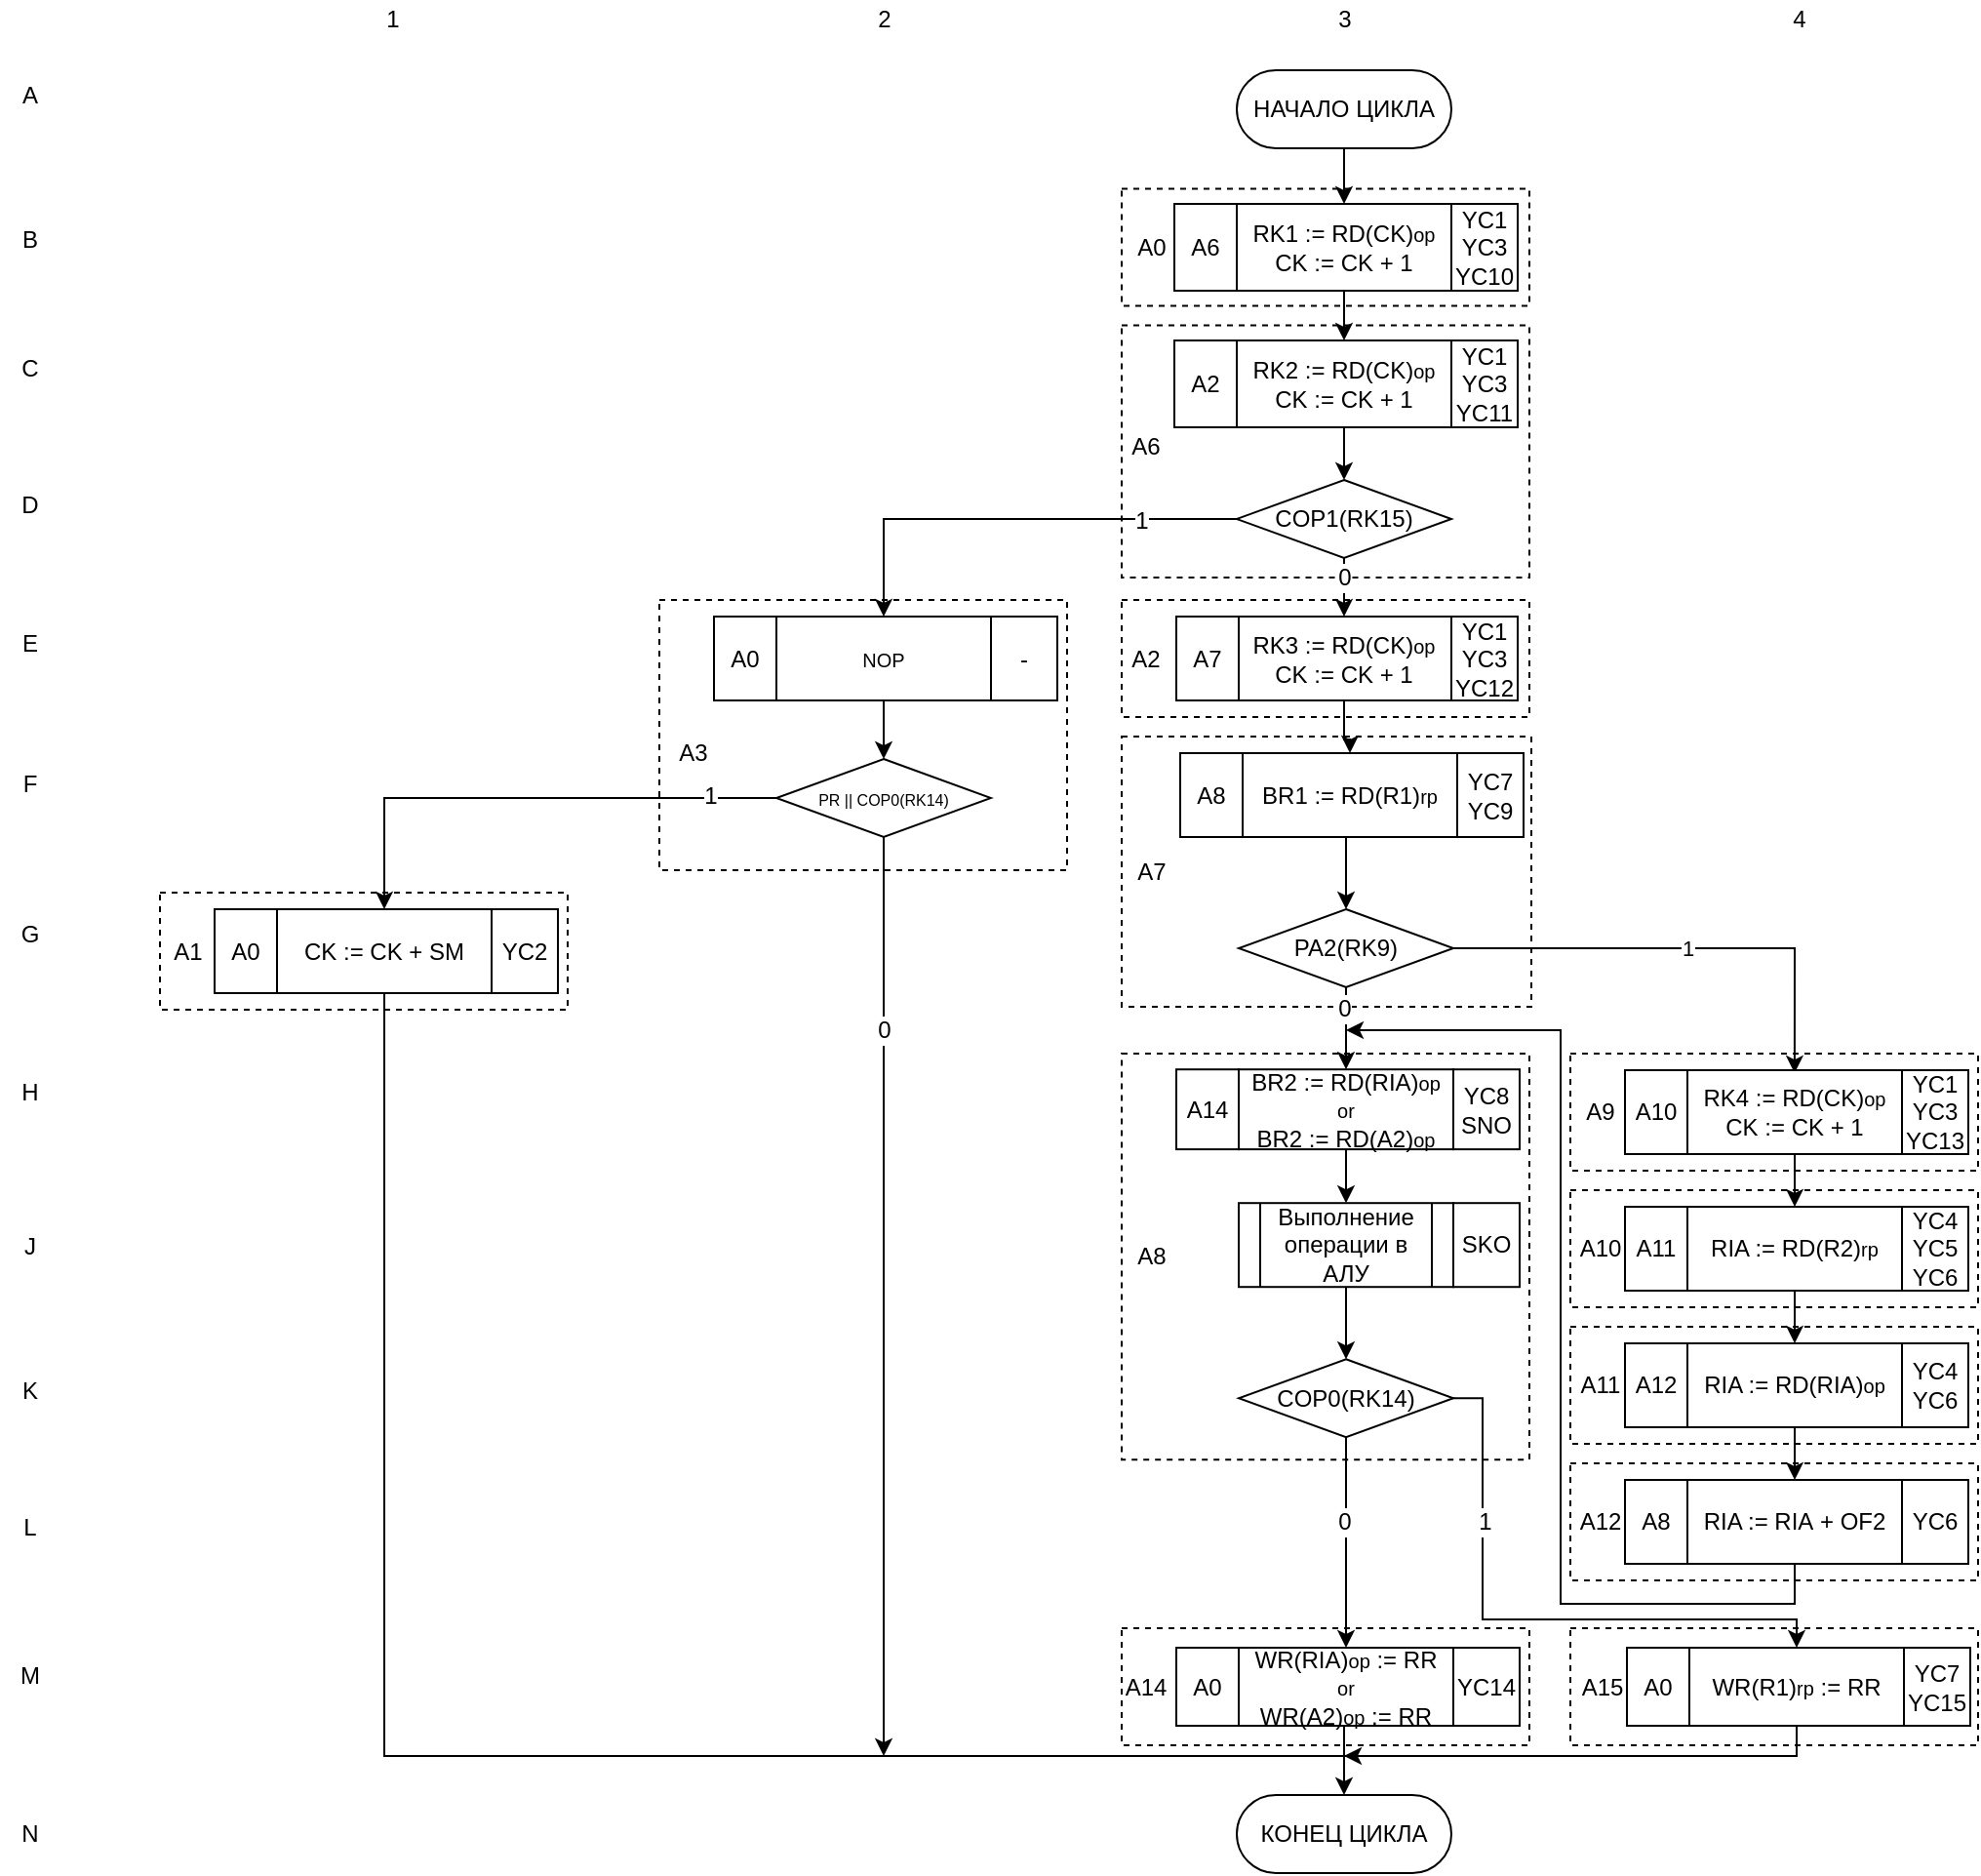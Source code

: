 <mxfile version="12.6.5" type="device"><diagram id="WMGrG9l9AqqrCxohZiNx" name="Page-1"><mxGraphModel dx="1726" dy="666" grid="1" gridSize="10" guides="1" tooltips="1" connect="1" arrows="1" fold="1" page="1" pageScale="1" pageWidth="827" pageHeight="1169" math="0" shadow="0"><root><mxCell id="0"/><mxCell id="1" parent="0"/><mxCell id="56Uj1suI81bBvkf-febs-23" value="" style="group" parent="1" vertex="1" connectable="0"><mxGeometry x="343" y="558.1" width="181" height="200" as="geometry"/></mxCell><mxCell id="eEmFUj-FtbcFnCev8_zd-116" value="" style="group" parent="56Uj1suI81bBvkf-febs-23" vertex="1" connectable="0"><mxGeometry x="32" width="149" height="200" as="geometry"/></mxCell><mxCell id="56Uj1suI81bBvkf-febs-56" value="" style="rounded=0;whiteSpace=wrap;html=1;fillColor=none;dashed=1;" parent="eEmFUj-FtbcFnCev8_zd-116" vertex="1"><mxGeometry x="-60" y="-8.095" width="209" height="208.095" as="geometry"/></mxCell><mxCell id="eEmFUj-FtbcFnCev8_zd-75" value="BR2 := RD(RIA)&lt;span style=&quot;font-size: x-small&quot;&gt;op&lt;br&gt;or&lt;br&gt;&lt;/span&gt;BR2 := RD(A2)&lt;span style=&quot;font-size: x-small&quot;&gt;op&lt;/span&gt;&lt;span style=&quot;font-size: x-small&quot;&gt;&lt;br&gt;&lt;/span&gt;" style="rounded=0;whiteSpace=wrap;html=1;" parent="eEmFUj-FtbcFnCev8_zd-116" vertex="1"><mxGeometry width="110" height="40.952" as="geometry"/></mxCell><mxCell id="eEmFUj-FtbcFnCev8_zd-95" value="YC8&lt;br&gt;SNO" style="rounded=0;whiteSpace=wrap;html=1;" parent="eEmFUj-FtbcFnCev8_zd-116" vertex="1"><mxGeometry x="110" width="34" height="40.952" as="geometry"/></mxCell><mxCell id="Esb2PPIKh4B31w7k1d9b-23" value="A8" style="text;html=1;align=center;verticalAlign=middle;resizable=0;points=[];autosize=1;" parent="eEmFUj-FtbcFnCev8_zd-116" vertex="1"><mxGeometry x="-60" y="85.95" width="30" height="20" as="geometry"/></mxCell><mxCell id="56Uj1suI81bBvkf-febs-19" value="A14" style="rounded=0;whiteSpace=wrap;html=1;" parent="56Uj1suI81bBvkf-febs-23" vertex="1"><mxGeometry width="32" height="40.952" as="geometry"/></mxCell><mxCell id="eEmFUj-FtbcFnCev8_zd-119" value="" style="group" parent="1" vertex="1" connectable="0"><mxGeometry x="377" y="396" width="150" height="130" as="geometry"/></mxCell><mxCell id="56Uj1suI81bBvkf-febs-51" value="" style="rounded=0;whiteSpace=wrap;html=1;fillColor=none;dashed=1;" parent="eEmFUj-FtbcFnCev8_zd-119" vertex="1"><mxGeometry x="-62" y="-8.5" width="210" height="138.5" as="geometry"/></mxCell><mxCell id="eEmFUj-FtbcFnCev8_zd-78" value="BR1 := RD(R1)&lt;span style=&quot;font-size: x-small&quot;&gt;rp&lt;/span&gt;" style="rounded=0;whiteSpace=wrap;html=1;" parent="eEmFUj-FtbcFnCev8_zd-119" vertex="1"><mxGeometry width="110" height="43" as="geometry"/></mxCell><mxCell id="eEmFUj-FtbcFnCev8_zd-88" value="YC7&lt;br&gt;YC9" style="rounded=0;whiteSpace=wrap;html=1;" parent="eEmFUj-FtbcFnCev8_zd-119" vertex="1"><mxGeometry x="110" width="34" height="43" as="geometry"/></mxCell><mxCell id="Esb2PPIKh4B31w7k1d9b-18" value="A7" style="text;html=1;align=center;verticalAlign=middle;resizable=0;points=[];autosize=1;" parent="eEmFUj-FtbcFnCev8_zd-119" vertex="1"><mxGeometry x="-62" y="50.75" width="30" height="20" as="geometry"/></mxCell><mxCell id="Esb2PPIKh4B31w7k1d9b-1" value="" style="rounded=0;whiteSpace=wrap;html=1;fillColor=none;dashed=1;" parent="1" vertex="1"><mxGeometry x="315" y="844.5" width="209" height="60" as="geometry"/></mxCell><mxCell id="56Uj1suI81bBvkf-febs-49" value="" style="rounded=0;whiteSpace=wrap;html=1;fillColor=none;dashed=1;" parent="1" vertex="1"><mxGeometry x="315" y="176.75" width="209" height="129.25" as="geometry"/></mxCell><mxCell id="Esb2PPIKh4B31w7k1d9b-4" value="" style="rounded=0;whiteSpace=wrap;html=1;fillColor=none;dashed=1;" parent="1" vertex="1"><mxGeometry x="78" y="317.5" width="209" height="138.5" as="geometry"/></mxCell><mxCell id="56Uj1suI81bBvkf-febs-50" value="" style="rounded=0;whiteSpace=wrap;html=1;fillColor=none;dashed=1;" parent="1" vertex="1"><mxGeometry x="315" y="317.5" width="209" height="60" as="geometry"/></mxCell><mxCell id="eEmFUj-FtbcFnCev8_zd-1" style="edgeStyle=orthogonalEdgeStyle;rounded=0;orthogonalLoop=1;jettySize=auto;html=1;exitX=0.5;exitY=1;exitDx=0;exitDy=0;entryX=0.5;entryY=0;entryDx=0;entryDy=0;" parent="1" source="eEmFUj-FtbcFnCev8_zd-2" target="eEmFUj-FtbcFnCev8_zd-4" edge="1"><mxGeometry relative="1" as="geometry"/></mxCell><mxCell id="eEmFUj-FtbcFnCev8_zd-2" value="НАЧАЛО ЦИКЛА" style="rounded=1;whiteSpace=wrap;html=1;arcSize=50;" parent="1" vertex="1"><mxGeometry x="374" y="46" width="110" height="40" as="geometry"/></mxCell><mxCell id="eEmFUj-FtbcFnCev8_zd-83" style="edgeStyle=orthogonalEdgeStyle;rounded=0;orthogonalLoop=1;jettySize=auto;html=1;entryX=0.5;entryY=0;entryDx=0;entryDy=0;" parent="1" source="eEmFUj-FtbcFnCev8_zd-4" target="eEmFUj-FtbcFnCev8_zd-18" edge="1"><mxGeometry relative="1" as="geometry"/></mxCell><mxCell id="eEmFUj-FtbcFnCev8_zd-7" style="edgeStyle=orthogonalEdgeStyle;rounded=0;orthogonalLoop=1;jettySize=auto;html=1;entryX=0.5;entryY=0;entryDx=0;entryDy=0;" parent="1" source="eEmFUj-FtbcFnCev8_zd-11" target="eEmFUj-FtbcFnCev8_zd-23" edge="1"><mxGeometry relative="1" as="geometry"><mxPoint x="429" y="246" as="targetPoint"/></mxGeometry></mxCell><mxCell id="eEmFUj-FtbcFnCev8_zd-8" value="0" style="text;html=1;align=center;verticalAlign=middle;resizable=0;points=[];labelBackgroundColor=#ffffff;" parent="eEmFUj-FtbcFnCev8_zd-7" vertex="1" connectable="0"><mxGeometry x="0.2" relative="1" as="geometry"><mxPoint as="offset"/></mxGeometry></mxCell><mxCell id="eEmFUj-FtbcFnCev8_zd-9" style="edgeStyle=orthogonalEdgeStyle;rounded=0;orthogonalLoop=1;jettySize=auto;html=1;exitX=0;exitY=0.5;exitDx=0;exitDy=0;entryX=0.5;entryY=0;entryDx=0;entryDy=0;" parent="1" source="eEmFUj-FtbcFnCev8_zd-11" target="56Uj1suI81bBvkf-febs-30" edge="1"><mxGeometry relative="1" as="geometry"><mxPoint x="191" y="483" as="targetPoint"/></mxGeometry></mxCell><mxCell id="eEmFUj-FtbcFnCev8_zd-10" value="1" style="text;html=1;align=center;verticalAlign=middle;resizable=0;points=[];labelBackgroundColor=#ffffff;" parent="eEmFUj-FtbcFnCev8_zd-9" vertex="1" connectable="0"><mxGeometry x="-0.571" y="1" relative="1" as="geometry"><mxPoint as="offset"/></mxGeometry></mxCell><mxCell id="eEmFUj-FtbcFnCev8_zd-11" value="COP1(RK15)" style="rhombus;whiteSpace=wrap;html=1;" parent="1" vertex="1"><mxGeometry x="374" y="256" width="110" height="40" as="geometry"/></mxCell><mxCell id="eEmFUj-FtbcFnCev8_zd-14" style="edgeStyle=orthogonalEdgeStyle;rounded=0;orthogonalLoop=1;jettySize=auto;html=1;exitX=0.5;exitY=1;exitDx=0;exitDy=0;entryX=0.5;entryY=0;entryDx=0;entryDy=0;" parent="1" source="eEmFUj-FtbcFnCev8_zd-16" target="eEmFUj-FtbcFnCev8_zd-75" edge="1"><mxGeometry relative="1" as="geometry"><mxPoint x="434" y="586" as="sourcePoint"/><mxPoint x="430" y="836" as="targetPoint"/><Array as="points"/></mxGeometry></mxCell><mxCell id="eEmFUj-FtbcFnCev8_zd-15" value="0" style="text;html=1;align=center;verticalAlign=middle;resizable=0;points=[];labelBackgroundColor=#ffffff;" parent="eEmFUj-FtbcFnCev8_zd-14" vertex="1" connectable="0"><mxGeometry x="-0.3" y="2" relative="1" as="geometry"><mxPoint x="-3" y="-4" as="offset"/></mxGeometry></mxCell><mxCell id="Esb2PPIKh4B31w7k1d9b-7" value="1" style="edgeStyle=orthogonalEdgeStyle;rounded=0;orthogonalLoop=1;jettySize=auto;html=1;entryX=0.55;entryY=0.167;entryDx=0;entryDy=0;entryPerimeter=0;" parent="1" source="eEmFUj-FtbcFnCev8_zd-16" target="56Uj1suI81bBvkf-febs-52" edge="1"><mxGeometry relative="1" as="geometry"/></mxCell><mxCell id="eEmFUj-FtbcFnCev8_zd-16" value="PA2(RK9)" style="rhombus;whiteSpace=wrap;html=1;" parent="1" vertex="1"><mxGeometry x="375" y="476" width="110" height="40" as="geometry"/></mxCell><mxCell id="eEmFUj-FtbcFnCev8_zd-84" style="edgeStyle=orthogonalEdgeStyle;rounded=0;orthogonalLoop=1;jettySize=auto;html=1;entryX=0.5;entryY=0;entryDx=0;entryDy=0;" parent="1" source="eEmFUj-FtbcFnCev8_zd-18" target="eEmFUj-FtbcFnCev8_zd-11" edge="1"><mxGeometry relative="1" as="geometry"/></mxCell><mxCell id="eEmFUj-FtbcFnCev8_zd-21" style="edgeStyle=orthogonalEdgeStyle;rounded=0;orthogonalLoop=1;jettySize=auto;html=1;exitX=0.5;exitY=1;exitDx=0;exitDy=0;entryX=0.5;entryY=0;entryDx=0;entryDy=0;" parent="1" source="eEmFUj-FtbcFnCev8_zd-75" target="eEmFUj-FtbcFnCev8_zd-27" edge="1"><mxGeometry relative="1" as="geometry"><mxPoint x="802" y="599.6" as="sourcePoint"/></mxGeometry></mxCell><mxCell id="eEmFUj-FtbcFnCev8_zd-85" style="edgeStyle=orthogonalEdgeStyle;rounded=0;orthogonalLoop=1;jettySize=auto;html=1;entryX=0.5;entryY=0;entryDx=0;entryDy=0;" parent="1" source="eEmFUj-FtbcFnCev8_zd-23" target="eEmFUj-FtbcFnCev8_zd-78" edge="1"><mxGeometry relative="1" as="geometry"/></mxCell><mxCell id="eEmFUj-FtbcFnCev8_zd-26" style="edgeStyle=orthogonalEdgeStyle;rounded=0;orthogonalLoop=1;jettySize=auto;html=1;exitX=0.5;exitY=1;exitDx=0;exitDy=0;entryX=0.5;entryY=0;entryDx=0;entryDy=0;" parent="1" source="eEmFUj-FtbcFnCev8_zd-27" target="eEmFUj-FtbcFnCev8_zd-32" edge="1"><mxGeometry relative="1" as="geometry"><mxPoint x="421" y="766.6" as="sourcePoint"/></mxGeometry></mxCell><mxCell id="eEmFUj-FtbcFnCev8_zd-30" style="edgeStyle=orthogonalEdgeStyle;rounded=0;orthogonalLoop=1;jettySize=auto;html=1;entryX=0.5;entryY=0;entryDx=0;entryDy=0;exitX=1;exitY=0.5;exitDx=0;exitDy=0;" parent="1" source="eEmFUj-FtbcFnCev8_zd-32" target="eEmFUj-FtbcFnCev8_zd-36" edge="1"><mxGeometry relative="1" as="geometry"><mxPoint x="514" y="1118" as="sourcePoint"/><Array as="points"><mxPoint x="500" y="727"/><mxPoint x="500" y="840"/><mxPoint x="661" y="840"/></Array></mxGeometry></mxCell><mxCell id="eEmFUj-FtbcFnCev8_zd-31" value="1" style="text;html=1;align=center;verticalAlign=middle;resizable=0;points=[];labelBackgroundColor=#ffffff;" parent="eEmFUj-FtbcFnCev8_zd-30" vertex="1" connectable="0"><mxGeometry x="-0.36" relative="1" as="geometry"><mxPoint x="1" y="-18.6" as="offset"/></mxGeometry></mxCell><mxCell id="eEmFUj-FtbcFnCev8_zd-32" value="COP0(RK14)" style="rhombus;whiteSpace=wrap;html=1;" parent="1" vertex="1"><mxGeometry x="375" y="706.6" width="110" height="40" as="geometry"/></mxCell><mxCell id="eEmFUj-FtbcFnCev8_zd-42" style="edgeStyle=orthogonalEdgeStyle;rounded=0;orthogonalLoop=1;jettySize=auto;html=1;exitX=0.5;exitY=1;exitDx=0;exitDy=0;" parent="1" source="eEmFUj-FtbcFnCev8_zd-49" edge="1"><mxGeometry relative="1" as="geometry"><mxPoint x="193" y="910" as="targetPoint"/><mxPoint x="195" y="587" as="sourcePoint"/><Array as="points"><mxPoint x="193" y="510"/><mxPoint x="193" y="510"/></Array></mxGeometry></mxCell><mxCell id="eEmFUj-FtbcFnCev8_zd-43" value="0" style="text;html=1;align=center;verticalAlign=middle;resizable=0;points=[];labelBackgroundColor=#ffffff;" parent="eEmFUj-FtbcFnCev8_zd-42" vertex="1" connectable="0"><mxGeometry x="-0.348" y="-1" relative="1" as="geometry"><mxPoint x="1" y="-55" as="offset"/></mxGeometry></mxCell><mxCell id="eEmFUj-FtbcFnCev8_zd-47" style="edgeStyle=orthogonalEdgeStyle;rounded=0;orthogonalLoop=1;jettySize=auto;html=1;entryX=0.5;entryY=0;entryDx=0;entryDy=0;exitX=0;exitY=0.5;exitDx=0;exitDy=0;" parent="1" source="eEmFUj-FtbcFnCev8_zd-49" target="quEedZVChVwb1HS0MGPe-4" edge="1"><mxGeometry relative="1" as="geometry"><mxPoint x="193" y="530" as="targetPoint"/><Array as="points"/><mxPoint x="190" y="470" as="sourcePoint"/></mxGeometry></mxCell><mxCell id="Esb2PPIKh4B31w7k1d9b-34" value="1" style="text;html=1;align=center;verticalAlign=middle;resizable=0;points=[];labelBackgroundColor=#ffffff;" parent="eEmFUj-FtbcFnCev8_zd-47" vertex="1" connectable="0"><mxGeometry x="-0.724" y="-30" relative="1" as="geometry"><mxPoint x="0.86" y="28.5" as="offset"/></mxGeometry></mxCell><mxCell id="eEmFUj-FtbcFnCev8_zd-49" value="&lt;font style=&quot;font-size: 8px&quot;&gt;PR || COP0(RK14)&lt;/font&gt;" style="rhombus;whiteSpace=wrap;html=1;" parent="1" vertex="1"><mxGeometry x="138" y="399" width="110" height="40" as="geometry"/></mxCell><mxCell id="eEmFUj-FtbcFnCev8_zd-50" value="A" style="text;html=1;align=center;verticalAlign=middle;resizable=0;points=[];autosize=1;" parent="1" vertex="1"><mxGeometry x="-255" y="48.5" width="20" height="20" as="geometry"/></mxCell><mxCell id="eEmFUj-FtbcFnCev8_zd-51" value="B" style="text;html=1;align=center;verticalAlign=middle;resizable=0;points=[];autosize=1;" parent="1" vertex="1"><mxGeometry x="-255" y="123.13" width="20" height="20" as="geometry"/></mxCell><mxCell id="eEmFUj-FtbcFnCev8_zd-52" value="C" style="text;html=1;align=center;verticalAlign=middle;resizable=0;points=[];autosize=1;" parent="1" vertex="1"><mxGeometry x="-255" y="189.25" width="20" height="20" as="geometry"/></mxCell><mxCell id="eEmFUj-FtbcFnCev8_zd-53" value="D" style="text;html=1;align=center;verticalAlign=middle;resizable=0;points=[];autosize=1;" parent="1" vertex="1"><mxGeometry x="-255" y="258.5" width="20" height="20" as="geometry"/></mxCell><mxCell id="eEmFUj-FtbcFnCev8_zd-54" value="E" style="text;html=1;align=center;verticalAlign=middle;resizable=0;points=[];autosize=1;" parent="1" vertex="1"><mxGeometry x="-255" y="330" width="20" height="20" as="geometry"/></mxCell><mxCell id="eEmFUj-FtbcFnCev8_zd-55" value="F" style="text;html=1;align=center;verticalAlign=middle;resizable=0;points=[];autosize=1;" parent="1" vertex="1"><mxGeometry x="-255" y="401.5" width="20" height="20" as="geometry"/></mxCell><mxCell id="eEmFUj-FtbcFnCev8_zd-56" value="G" style="text;html=1;align=center;verticalAlign=middle;resizable=0;points=[];autosize=1;" parent="1" vertex="1"><mxGeometry x="-255" y="478.5" width="20" height="20" as="geometry"/></mxCell><mxCell id="eEmFUj-FtbcFnCev8_zd-57" value="H" style="text;html=1;align=center;verticalAlign=middle;resizable=0;points=[];autosize=1;" parent="1" vertex="1"><mxGeometry x="-255" y="560" width="20" height="20" as="geometry"/></mxCell><mxCell id="eEmFUj-FtbcFnCev8_zd-58" value="K" style="text;html=1;align=center;verticalAlign=middle;resizable=0;points=[];autosize=1;" parent="1" vertex="1"><mxGeometry x="-255" y="712.75" width="20" height="20" as="geometry"/></mxCell><mxCell id="eEmFUj-FtbcFnCev8_zd-59" value="L" style="text;html=1;align=center;verticalAlign=middle;resizable=0;points=[];autosize=1;" parent="1" vertex="1"><mxGeometry x="-255" y="782.75" width="20" height="20" as="geometry"/></mxCell><mxCell id="eEmFUj-FtbcFnCev8_zd-60" value="M" style="text;html=1;align=center;verticalAlign=middle;resizable=0;points=[];autosize=1;" parent="1" vertex="1"><mxGeometry x="-260" y="858.5" width="30" height="20" as="geometry"/></mxCell><mxCell id="eEmFUj-FtbcFnCev8_zd-64" value="2" style="text;html=1;align=center;verticalAlign=middle;resizable=0;points=[];autosize=1;" parent="1" vertex="1"><mxGeometry x="408.5" y="196" width="20" height="20" as="geometry"/></mxCell><mxCell id="eEmFUj-FtbcFnCev8_zd-86" style="edgeStyle=orthogonalEdgeStyle;rounded=0;orthogonalLoop=1;jettySize=auto;html=1;entryX=0.5;entryY=0;entryDx=0;entryDy=0;" parent="1" source="eEmFUj-FtbcFnCev8_zd-67" target="eEmFUj-FtbcFnCev8_zd-71" edge="1"><mxGeometry relative="1" as="geometry"/></mxCell><mxCell id="eEmFUj-FtbcFnCev8_zd-70" style="edgeStyle=orthogonalEdgeStyle;rounded=0;orthogonalLoop=1;jettySize=auto;html=1;exitX=0.5;exitY=1;exitDx=0;exitDy=0;entryX=0.5;entryY=0;entryDx=0;entryDy=0;" parent="1" source="eEmFUj-FtbcFnCev8_zd-71" target="eEmFUj-FtbcFnCev8_zd-82" edge="1"><mxGeometry relative="1" as="geometry"><mxPoint x="660" y="698.5" as="targetPoint"/></mxGeometry></mxCell><mxCell id="eEmFUj-FtbcFnCev8_zd-72" style="edgeStyle=orthogonalEdgeStyle;rounded=0;orthogonalLoop=1;jettySize=auto;html=1;exitX=0.5;exitY=1;exitDx=0;exitDy=0;" parent="1" source="eEmFUj-FtbcFnCev8_zd-73" edge="1"><mxGeometry relative="1" as="geometry"><mxPoint x="430" y="538" as="targetPoint"/><Array as="points"><mxPoint x="660" y="832"/><mxPoint x="540" y="832"/><mxPoint x="540" y="538"/><mxPoint x="430" y="538"/></Array></mxGeometry></mxCell><mxCell id="eEmFUj-FtbcFnCev8_zd-79" value="J" style="text;html=1;align=center;verticalAlign=middle;resizable=0;points=[];autosize=1;" parent="1" vertex="1"><mxGeometry x="-255" y="638.5" width="20" height="20" as="geometry"/></mxCell><mxCell id="eEmFUj-FtbcFnCev8_zd-81" style="edgeStyle=orthogonalEdgeStyle;rounded=0;orthogonalLoop=1;jettySize=auto;html=1;entryX=0.5;entryY=0;entryDx=0;entryDy=0;" parent="1" source="eEmFUj-FtbcFnCev8_zd-82" target="eEmFUj-FtbcFnCev8_zd-73" edge="1"><mxGeometry relative="1" as="geometry"/></mxCell><mxCell id="eEmFUj-FtbcFnCev8_zd-106" style="edgeStyle=orthogonalEdgeStyle;rounded=0;orthogonalLoop=1;jettySize=auto;html=1;entryX=0.5;entryY=0;entryDx=0;entryDy=0;exitX=0.5;exitY=1;exitDx=0;exitDy=0;" parent="1" source="eEmFUj-FtbcFnCev8_zd-32" target="eEmFUj-FtbcFnCev8_zd-34" edge="1"><mxGeometry relative="1" as="geometry"><Array as="points"><mxPoint x="430" y="800"/><mxPoint x="430" y="800"/></Array><mxPoint x="611" y="1171" as="sourcePoint"/></mxGeometry></mxCell><mxCell id="eEmFUj-FtbcFnCev8_zd-111" value="0" style="text;html=1;align=center;verticalAlign=middle;resizable=0;points=[];labelBackgroundColor=#ffffff;" parent="eEmFUj-FtbcFnCev8_zd-106" vertex="1" connectable="0"><mxGeometry x="-0.053" y="-3" relative="1" as="geometry"><mxPoint x="1.5" y="-7.6" as="offset"/></mxGeometry></mxCell><mxCell id="eEmFUj-FtbcFnCev8_zd-118" value="" style="group" parent="1" vertex="1" connectable="0"><mxGeometry x="375" y="626.6" width="144" height="43" as="geometry"/></mxCell><mxCell id="eEmFUj-FtbcFnCev8_zd-27" value="Выполнение операции в АЛУ" style="shape=process;whiteSpace=wrap;html=1;backgroundOutline=1;" parent="eEmFUj-FtbcFnCev8_zd-118" vertex="1"><mxGeometry width="110" height="43" as="geometry"/></mxCell><mxCell id="eEmFUj-FtbcFnCev8_zd-99" value="SKO" style="rounded=0;whiteSpace=wrap;html=1;" parent="eEmFUj-FtbcFnCev8_zd-118" vertex="1"><mxGeometry x="110" width="34" height="43" as="geometry"/></mxCell><mxCell id="56Uj1suI81bBvkf-febs-2" value="" style="group" parent="1" vertex="1" connectable="0"><mxGeometry x="342" y="114.5" width="182" height="52.25" as="geometry"/></mxCell><mxCell id="eEmFUj-FtbcFnCev8_zd-123" value="" style="group" parent="56Uj1suI81bBvkf-febs-2" vertex="1" connectable="0"><mxGeometry x="32" width="150" height="52.25" as="geometry"/></mxCell><mxCell id="eEmFUj-FtbcFnCev8_zd-4" value="RK1 := RD(CK)&lt;font size=&quot;1&quot;&gt;op&lt;br&gt;&lt;/font&gt;CK := CK + 1&lt;font size=&quot;1&quot;&gt;&lt;br&gt;&lt;/font&gt;" style="rounded=0;whiteSpace=wrap;html=1;" parent="eEmFUj-FtbcFnCev8_zd-123" vertex="1"><mxGeometry width="110" height="44.5" as="geometry"/></mxCell><mxCell id="eEmFUj-FtbcFnCev8_zd-100" value="YC1&lt;br&gt;YC3&lt;br&gt;YC10" style="rounded=0;whiteSpace=wrap;html=1;" parent="eEmFUj-FtbcFnCev8_zd-123" vertex="1"><mxGeometry x="110" width="34" height="44.5" as="geometry"/></mxCell><mxCell id="56Uj1suI81bBvkf-febs-48" value="" style="rounded=0;whiteSpace=wrap;html=1;fillColor=none;dashed=1;" parent="eEmFUj-FtbcFnCev8_zd-123" vertex="1"><mxGeometry x="-59" y="-7.75" width="209" height="60" as="geometry"/></mxCell><mxCell id="Esb2PPIKh4B31w7k1d9b-15" value="A0" style="text;html=1;align=center;verticalAlign=middle;resizable=0;points=[];autosize=1;" parent="eEmFUj-FtbcFnCev8_zd-123" vertex="1"><mxGeometry x="-59" y="12.25" width="30" height="20" as="geometry"/></mxCell><mxCell id="56Uj1suI81bBvkf-febs-1" value="A6" style="rounded=0;whiteSpace=wrap;html=1;" parent="56Uj1suI81bBvkf-febs-2" vertex="1"><mxGeometry width="32" height="44.5" as="geometry"/></mxCell><mxCell id="56Uj1suI81bBvkf-febs-7" value="" style="group" parent="1" vertex="1" connectable="0"><mxGeometry x="342" y="184.5" width="176" height="44.5" as="geometry"/></mxCell><mxCell id="eEmFUj-FtbcFnCev8_zd-122" value="" style="group" parent="56Uj1suI81bBvkf-febs-7" vertex="1" connectable="0"><mxGeometry x="32" width="144" height="44.5" as="geometry"/></mxCell><mxCell id="56Uj1suI81bBvkf-febs-6" value="" style="group" parent="eEmFUj-FtbcFnCev8_zd-122" vertex="1" connectable="0"><mxGeometry width="144" height="44.5" as="geometry"/></mxCell><mxCell id="eEmFUj-FtbcFnCev8_zd-18" value="RK2 := RD(CK)&lt;font size=&quot;1&quot;&gt;op&lt;br&gt;&lt;/font&gt;CK := CK + 1&lt;font size=&quot;1&quot;&gt;&lt;br&gt;&lt;/font&gt;" style="rounded=0;whiteSpace=wrap;html=1;" parent="56Uj1suI81bBvkf-febs-6" vertex="1"><mxGeometry width="110" height="44.5" as="geometry"/></mxCell><mxCell id="eEmFUj-FtbcFnCev8_zd-90" value="YC1&lt;br&gt;YC3&lt;br&gt;YC11" style="rounded=0;whiteSpace=wrap;html=1;" parent="56Uj1suI81bBvkf-febs-6" vertex="1"><mxGeometry x="110" width="34" height="44.5" as="geometry"/></mxCell><mxCell id="56Uj1suI81bBvkf-febs-3" value="A2" style="rounded=0;whiteSpace=wrap;html=1;" parent="56Uj1suI81bBvkf-febs-7" vertex="1"><mxGeometry width="32" height="44.5" as="geometry"/></mxCell><mxCell id="56Uj1suI81bBvkf-febs-13" value="" style="group" parent="1" vertex="1" connectable="0"><mxGeometry x="573" y="558.5" width="181" height="51.5" as="geometry"/></mxCell><mxCell id="eEmFUj-FtbcFnCev8_zd-112" value="" style="group" parent="56Uj1suI81bBvkf-febs-13" vertex="1" connectable="0"><mxGeometry x="32" width="149" height="51.5" as="geometry"/></mxCell><mxCell id="56Uj1suI81bBvkf-febs-52" value="" style="rounded=0;whiteSpace=wrap;html=1;fillColor=none;dashed=1;" parent="eEmFUj-FtbcFnCev8_zd-112" vertex="1"><mxGeometry x="-60" y="-8.5" width="209" height="60" as="geometry"/></mxCell><mxCell id="eEmFUj-FtbcFnCev8_zd-67" value="RK4 := RD(CK)&lt;font size=&quot;1&quot;&gt;op&lt;br&gt;&lt;/font&gt;CK := CK + 1&lt;font size=&quot;1&quot;&gt;&lt;br&gt;&lt;/font&gt;" style="rounded=0;whiteSpace=wrap;html=1;" parent="eEmFUj-FtbcFnCev8_zd-112" vertex="1"><mxGeometry width="110" height="43" as="geometry"/></mxCell><mxCell id="eEmFUj-FtbcFnCev8_zd-91" value="YC1&lt;br&gt;YC3&lt;br&gt;YC13" style="rounded=0;whiteSpace=wrap;html=1;" parent="eEmFUj-FtbcFnCev8_zd-112" vertex="1"><mxGeometry x="110" width="34" height="43" as="geometry"/></mxCell><mxCell id="Esb2PPIKh4B31w7k1d9b-19" value="A9" style="text;html=1;align=center;verticalAlign=middle;resizable=0;points=[];autosize=1;" parent="eEmFUj-FtbcFnCev8_zd-112" vertex="1"><mxGeometry x="-60" y="11.5" width="30" height="20" as="geometry"/></mxCell><mxCell id="56Uj1suI81bBvkf-febs-10" value="A10" style="rounded=0;whiteSpace=wrap;html=1;" parent="56Uj1suI81bBvkf-febs-13" vertex="1"><mxGeometry width="32" height="43" as="geometry"/></mxCell><mxCell id="56Uj1suI81bBvkf-febs-20" value="" style="group" parent="1" vertex="1" connectable="0"><mxGeometry x="573" y="628.5" width="181" height="51.5" as="geometry"/></mxCell><mxCell id="eEmFUj-FtbcFnCev8_zd-113" value="" style="group" parent="56Uj1suI81bBvkf-febs-20" vertex="1" connectable="0"><mxGeometry x="32" width="149" height="51.5" as="geometry"/></mxCell><mxCell id="56Uj1suI81bBvkf-febs-53" value="" style="rounded=0;whiteSpace=wrap;html=1;fillColor=none;dashed=1;" parent="eEmFUj-FtbcFnCev8_zd-113" vertex="1"><mxGeometry x="-60" y="-8.5" width="209" height="60" as="geometry"/></mxCell><mxCell id="eEmFUj-FtbcFnCev8_zd-71" value="RIA := RD(R2)&lt;span style=&quot;font-size: x-small&quot;&gt;rp&lt;/span&gt;" style="rounded=0;whiteSpace=wrap;html=1;" parent="eEmFUj-FtbcFnCev8_zd-113" vertex="1"><mxGeometry width="110" height="43" as="geometry"/></mxCell><mxCell id="eEmFUj-FtbcFnCev8_zd-92" value="YC4&lt;br&gt;YC5&lt;br&gt;YC6" style="rounded=0;whiteSpace=wrap;html=1;" parent="eEmFUj-FtbcFnCev8_zd-113" vertex="1"><mxGeometry x="110" width="34" height="43" as="geometry"/></mxCell><mxCell id="56Uj1suI81bBvkf-febs-16" value="A11" style="rounded=0;whiteSpace=wrap;html=1;" parent="56Uj1suI81bBvkf-febs-20" vertex="1"><mxGeometry width="32" height="43" as="geometry"/></mxCell><mxCell id="56Uj1suI81bBvkf-febs-21" value="" style="group" parent="1" vertex="1" connectable="0"><mxGeometry x="573" y="698.5" width="181" height="51.5" as="geometry"/></mxCell><mxCell id="eEmFUj-FtbcFnCev8_zd-114" value="" style="group" parent="56Uj1suI81bBvkf-febs-21" vertex="1" connectable="0"><mxGeometry x="32" width="149" height="51.5" as="geometry"/></mxCell><mxCell id="56Uj1suI81bBvkf-febs-54" value="" style="rounded=0;whiteSpace=wrap;html=1;fillColor=none;dashed=1;" parent="eEmFUj-FtbcFnCev8_zd-114" vertex="1"><mxGeometry x="-60" y="-8.5" width="209" height="60" as="geometry"/></mxCell><mxCell id="eEmFUj-FtbcFnCev8_zd-82" value="RIA := RD(RIA)&lt;span style=&quot;font-size: x-small&quot;&gt;op&lt;/span&gt;" style="rounded=0;whiteSpace=wrap;html=1;" parent="eEmFUj-FtbcFnCev8_zd-114" vertex="1"><mxGeometry width="110" height="43" as="geometry"/></mxCell><mxCell id="eEmFUj-FtbcFnCev8_zd-93" value="YC4&lt;br&gt;YC6" style="rounded=0;whiteSpace=wrap;html=1;" parent="eEmFUj-FtbcFnCev8_zd-114" vertex="1"><mxGeometry x="110" width="34" height="43" as="geometry"/></mxCell><mxCell id="Esb2PPIKh4B31w7k1d9b-21" value="A11" style="text;html=1;align=center;verticalAlign=middle;resizable=0;points=[];autosize=1;" parent="eEmFUj-FtbcFnCev8_zd-114" vertex="1"><mxGeometry x="-65" y="11.5" width="40" height="20" as="geometry"/></mxCell><mxCell id="56Uj1suI81bBvkf-febs-17" value="A12" style="rounded=0;whiteSpace=wrap;html=1;" parent="56Uj1suI81bBvkf-febs-21" vertex="1"><mxGeometry width="32" height="43" as="geometry"/></mxCell><mxCell id="56Uj1suI81bBvkf-febs-22" value="" style="group" parent="1" vertex="1" connectable="0"><mxGeometry x="573" y="768.5" width="181" height="51.5" as="geometry"/></mxCell><mxCell id="eEmFUj-FtbcFnCev8_zd-115" value="" style="group" parent="56Uj1suI81bBvkf-febs-22" vertex="1" connectable="0"><mxGeometry x="32" width="149" height="51.5" as="geometry"/></mxCell><mxCell id="56Uj1suI81bBvkf-febs-55" value="" style="rounded=0;whiteSpace=wrap;html=1;fillColor=none;dashed=1;" parent="eEmFUj-FtbcFnCev8_zd-115" vertex="1"><mxGeometry x="-60" y="-8.5" width="209" height="60" as="geometry"/></mxCell><mxCell id="eEmFUj-FtbcFnCev8_zd-73" value="RIA := RIA&amp;nbsp;+ OF2" style="rounded=0;whiteSpace=wrap;html=1;" parent="eEmFUj-FtbcFnCev8_zd-115" vertex="1"><mxGeometry width="110" height="43" as="geometry"/></mxCell><mxCell id="eEmFUj-FtbcFnCev8_zd-94" value="YC6" style="rounded=0;whiteSpace=wrap;html=1;" parent="eEmFUj-FtbcFnCev8_zd-115" vertex="1"><mxGeometry x="110" width="34" height="43" as="geometry"/></mxCell><mxCell id="Esb2PPIKh4B31w7k1d9b-22" value="A12" style="text;html=1;align=center;verticalAlign=middle;resizable=0;points=[];autosize=1;" parent="eEmFUj-FtbcFnCev8_zd-115" vertex="1"><mxGeometry x="-65" y="11.5" width="40" height="20" as="geometry"/></mxCell><mxCell id="56Uj1suI81bBvkf-febs-18" value="A8" style="rounded=0;whiteSpace=wrap;html=1;" parent="56Uj1suI81bBvkf-febs-22" vertex="1"><mxGeometry width="32" height="43" as="geometry"/></mxCell><mxCell id="56Uj1suI81bBvkf-febs-25" value="" style="group" parent="1" vertex="1" connectable="0"><mxGeometry x="343" y="854.5" width="176" height="40" as="geometry"/></mxCell><mxCell id="eEmFUj-FtbcFnCev8_zd-101" value="" style="group" parent="56Uj1suI81bBvkf-febs-25" vertex="1" connectable="0"><mxGeometry x="32" width="144" height="40" as="geometry"/></mxCell><mxCell id="eEmFUj-FtbcFnCev8_zd-34" value="WR(RIA)&lt;font size=&quot;1&quot;&gt;op&lt;/font&gt; := RR&lt;br style=&quot;font-size: 6px&quot;&gt;&lt;font size=&quot;1&quot;&gt;or&lt;/font&gt;&lt;br style=&quot;font-size: 6px&quot;&gt;WR(A2)&lt;font size=&quot;1&quot;&gt;op&lt;/font&gt;&amp;nbsp;:= RR" style="rounded=0;whiteSpace=wrap;html=1;" parent="eEmFUj-FtbcFnCev8_zd-101" vertex="1"><mxGeometry width="110" height="40" as="geometry"/></mxCell><mxCell id="eEmFUj-FtbcFnCev8_zd-96" value="YC14" style="rounded=0;whiteSpace=wrap;html=1;" parent="eEmFUj-FtbcFnCev8_zd-101" vertex="1"><mxGeometry x="110" width="34" height="40" as="geometry"/></mxCell><mxCell id="56Uj1suI81bBvkf-febs-24" value="A0" style="rounded=0;whiteSpace=wrap;html=1;" parent="56Uj1suI81bBvkf-febs-25" vertex="1"><mxGeometry width="32" height="40" as="geometry"/></mxCell><mxCell id="56Uj1suI81bBvkf-febs-27" value="" style="group" parent="1" vertex="1" connectable="0"><mxGeometry x="574" y="854.5" width="176" height="40" as="geometry"/></mxCell><mxCell id="eEmFUj-FtbcFnCev8_zd-109" value="" style="group" parent="56Uj1suI81bBvkf-febs-27" vertex="1" connectable="0"><mxGeometry x="32" width="144" height="40" as="geometry"/></mxCell><mxCell id="eEmFUj-FtbcFnCev8_zd-36" value="WR(R1)&lt;font size=&quot;1&quot;&gt;rp&lt;/font&gt; := RR" style="rounded=0;whiteSpace=wrap;html=1;" parent="eEmFUj-FtbcFnCev8_zd-109" vertex="1"><mxGeometry width="110" height="40" as="geometry"/></mxCell><mxCell id="eEmFUj-FtbcFnCev8_zd-97" value="YC7&lt;br&gt;YC15" style="rounded=0;whiteSpace=wrap;html=1;" parent="eEmFUj-FtbcFnCev8_zd-109" vertex="1"><mxGeometry x="110" width="34" height="40" as="geometry"/></mxCell><mxCell id="56Uj1suI81bBvkf-febs-26" value="A0" style="rounded=0;whiteSpace=wrap;html=1;" parent="56Uj1suI81bBvkf-febs-27" vertex="1"><mxGeometry width="32" height="40" as="geometry"/></mxCell><mxCell id="56Uj1suI81bBvkf-febs-28" value="" style="group" parent="1" vertex="1" connectable="0"><mxGeometry x="106" y="326" width="176" height="43" as="geometry"/></mxCell><mxCell id="56Uj1suI81bBvkf-febs-29" value="" style="group" parent="56Uj1suI81bBvkf-febs-28" vertex="1" connectable="0"><mxGeometry x="32" width="144" height="43" as="geometry"/></mxCell><mxCell id="56Uj1suI81bBvkf-febs-30" value="&lt;font size=&quot;1&quot;&gt;NOP&lt;br&gt;&lt;/font&gt;" style="rounded=0;whiteSpace=wrap;html=1;" parent="56Uj1suI81bBvkf-febs-29" vertex="1"><mxGeometry width="110" height="43" as="geometry"/></mxCell><mxCell id="56Uj1suI81bBvkf-febs-31" value="-" style="rounded=0;whiteSpace=wrap;html=1;" parent="56Uj1suI81bBvkf-febs-29" vertex="1"><mxGeometry x="110" width="34" height="43" as="geometry"/></mxCell><mxCell id="56Uj1suI81bBvkf-febs-32" value="A0" style="rounded=0;whiteSpace=wrap;html=1;" parent="56Uj1suI81bBvkf-febs-28" vertex="1"><mxGeometry width="32" height="43" as="geometry"/></mxCell><mxCell id="56Uj1suI81bBvkf-febs-33" style="edgeStyle=orthogonalEdgeStyle;rounded=0;orthogonalLoop=1;jettySize=auto;html=1;entryX=0.5;entryY=0;entryDx=0;entryDy=0;" parent="1" source="56Uj1suI81bBvkf-febs-30" target="eEmFUj-FtbcFnCev8_zd-49" edge="1"><mxGeometry relative="1" as="geometry"/></mxCell><mxCell id="56Uj1suI81bBvkf-febs-43" style="edgeStyle=orthogonalEdgeStyle;rounded=0;orthogonalLoop=1;jettySize=auto;html=1;" parent="1" source="eEmFUj-FtbcFnCev8_zd-36" edge="1"><mxGeometry relative="1" as="geometry"><mxPoint x="429" y="910" as="targetPoint"/><Array as="points"><mxPoint x="661" y="910"/><mxPoint x="429" y="910"/></Array></mxGeometry></mxCell><mxCell id="56Uj1suI81bBvkf-febs-45" value="" style="group" parent="1" vertex="1" connectable="0"><mxGeometry x="343" y="326" width="190.5" height="51.5" as="geometry"/></mxCell><mxCell id="eEmFUj-FtbcFnCev8_zd-120" value="" style="group" parent="56Uj1suI81bBvkf-febs-45" vertex="1" connectable="0"><mxGeometry x="31" width="159.5" height="51.5" as="geometry"/></mxCell><mxCell id="eEmFUj-FtbcFnCev8_zd-23" value="RK3 := RD(CK)&lt;font size=&quot;1&quot;&gt;op&lt;br&gt;&lt;/font&gt;CK := CK + 1&lt;font size=&quot;1&quot;&gt;&lt;br&gt;&lt;/font&gt;" style="rounded=0;whiteSpace=wrap;html=1;" parent="eEmFUj-FtbcFnCev8_zd-120" vertex="1"><mxGeometry width="110" height="43" as="geometry"/></mxCell><mxCell id="eEmFUj-FtbcFnCev8_zd-89" value="YC1&lt;br&gt;YC3&lt;br&gt;YC12" style="rounded=0;whiteSpace=wrap;html=1;" parent="eEmFUj-FtbcFnCev8_zd-120" vertex="1"><mxGeometry x="110" width="34" height="43" as="geometry"/></mxCell><mxCell id="56Uj1suI81bBvkf-febs-8" value="A7" style="rounded=0;whiteSpace=wrap;html=1;" parent="56Uj1suI81bBvkf-febs-45" vertex="1"><mxGeometry width="32" height="43" as="geometry"/></mxCell><mxCell id="Esb2PPIKh4B31w7k1d9b-2" value="" style="rounded=0;whiteSpace=wrap;html=1;fillColor=none;dashed=1;" parent="1" vertex="1"><mxGeometry x="545" y="844.5" width="209" height="60" as="geometry"/></mxCell><mxCell id="Esb2PPIKh4B31w7k1d9b-16" value="A6" style="text;html=1;align=center;verticalAlign=middle;resizable=0;points=[];autosize=1;" parent="1" vertex="1"><mxGeometry x="312" y="229" width="30" height="20" as="geometry"/></mxCell><mxCell id="Esb2PPIKh4B31w7k1d9b-17" value="A2" style="text;html=1;align=center;verticalAlign=middle;resizable=0;points=[];autosize=1;" parent="1" vertex="1"><mxGeometry x="312" y="337.5" width="30" height="20" as="geometry"/></mxCell><mxCell id="Esb2PPIKh4B31w7k1d9b-20" value="A10" style="text;html=1;align=center;verticalAlign=middle;resizable=0;points=[];autosize=1;" parent="1" vertex="1"><mxGeometry x="540" y="640" width="40" height="20" as="geometry"/></mxCell><mxCell id="Esb2PPIKh4B31w7k1d9b-24" value="A14" style="text;html=1;align=center;verticalAlign=middle;resizable=0;points=[];autosize=1;" parent="1" vertex="1"><mxGeometry x="307" y="864.5" width="40" height="20" as="geometry"/></mxCell><mxCell id="Esb2PPIKh4B31w7k1d9b-25" value="A15" style="text;html=1;align=center;verticalAlign=middle;resizable=0;points=[];autosize=1;" parent="1" vertex="1"><mxGeometry x="541" y="864.5" width="40" height="20" as="geometry"/></mxCell><mxCell id="Esb2PPIKh4B31w7k1d9b-26" value="A3" style="text;html=1;align=center;verticalAlign=middle;resizable=0;points=[];autosize=1;" parent="1" vertex="1"><mxGeometry x="80" y="386" width="30" height="20" as="geometry"/></mxCell><mxCell id="Esb2PPIKh4B31w7k1d9b-31" value="1" style="text;html=1;align=center;verticalAlign=middle;resizable=0;points=[];autosize=1;" parent="1" vertex="1"><mxGeometry x="-69.5" y="10" width="20" height="20" as="geometry"/></mxCell><mxCell id="Esb2PPIKh4B31w7k1d9b-32" value="2" style="text;html=1;align=center;verticalAlign=middle;resizable=0;points=[];autosize=1;" parent="1" vertex="1"><mxGeometry x="183" y="10" width="20" height="20" as="geometry"/></mxCell><mxCell id="Esb2PPIKh4B31w7k1d9b-33" value="3" style="text;html=1;align=center;verticalAlign=middle;resizable=0;points=[];autosize=1;" parent="1" vertex="1"><mxGeometry x="419" y="10" width="20" height="20" as="geometry"/></mxCell><mxCell id="56Uj1suI81bBvkf-febs-9" value="A8" style="rounded=0;whiteSpace=wrap;html=1;" parent="1" vertex="1"><mxGeometry x="345" y="396" width="32" height="43" as="geometry"/></mxCell><mxCell id="quEedZVChVwb1HS0MGPe-1" value="" style="group" parent="1" vertex="1" connectable="0"><mxGeometry x="-150" y="476.0" width="181" height="51.5" as="geometry"/></mxCell><mxCell id="quEedZVChVwb1HS0MGPe-2" value="" style="group" parent="quEedZVChVwb1HS0MGPe-1" vertex="1" connectable="0"><mxGeometry x="32" width="149" height="51.5" as="geometry"/></mxCell><mxCell id="quEedZVChVwb1HS0MGPe-3" value="" style="rounded=0;whiteSpace=wrap;html=1;fillColor=none;dashed=1;" parent="quEedZVChVwb1HS0MGPe-2" vertex="1"><mxGeometry x="-60" y="-8.5" width="209" height="60" as="geometry"/></mxCell><mxCell id="quEedZVChVwb1HS0MGPe-4" value="CK := CK + SM" style="rounded=0;whiteSpace=wrap;html=1;" parent="quEedZVChVwb1HS0MGPe-2" vertex="1"><mxGeometry width="110" height="43" as="geometry"/></mxCell><mxCell id="quEedZVChVwb1HS0MGPe-5" value="YC2" style="rounded=0;whiteSpace=wrap;html=1;" parent="quEedZVChVwb1HS0MGPe-2" vertex="1"><mxGeometry x="110" width="34" height="43" as="geometry"/></mxCell><mxCell id="quEedZVChVwb1HS0MGPe-6" value="A1" style="text;html=1;align=center;verticalAlign=middle;resizable=0;points=[];autosize=1;" parent="quEedZVChVwb1HS0MGPe-2" vertex="1"><mxGeometry x="-61" y="11.75" width="30" height="20" as="geometry"/></mxCell><mxCell id="quEedZVChVwb1HS0MGPe-7" value="A0" style="rounded=0;whiteSpace=wrap;html=1;" parent="quEedZVChVwb1HS0MGPe-1" vertex="1"><mxGeometry width="32" height="43" as="geometry"/></mxCell><mxCell id="quEedZVChVwb1HS0MGPe-13" style="edgeStyle=orthogonalEdgeStyle;rounded=0;orthogonalLoop=1;jettySize=auto;html=1;exitX=0.5;exitY=1;exitDx=0;exitDy=0;endArrow=none;endFill=0;" parent="1" source="quEedZVChVwb1HS0MGPe-4" edge="1"><mxGeometry relative="1" as="geometry"><mxPoint x="430" y="910" as="targetPoint"/><Array as="points"><mxPoint x="-63" y="910"/></Array></mxGeometry></mxCell><mxCell id="quEedZVChVwb1HS0MGPe-16" value="4" style="text;html=1;align=center;verticalAlign=middle;resizable=0;points=[];autosize=1;" parent="1" vertex="1"><mxGeometry x="652" y="10" width="20" height="20" as="geometry"/></mxCell><mxCell id="EQVX6XBw_oRvBloxKdBg-1" style="edgeStyle=orthogonalEdgeStyle;rounded=0;orthogonalLoop=1;jettySize=auto;html=1;exitX=0.5;exitY=1;exitDx=0;exitDy=0;entryX=0.5;entryY=0;entryDx=0;entryDy=0;" parent="1" source="eEmFUj-FtbcFnCev8_zd-78" target="eEmFUj-FtbcFnCev8_zd-16" edge="1"><mxGeometry relative="1" as="geometry"/></mxCell><mxCell id="8xfuBYLzoTyIVSYULhey-1" value="КОНЕЦ ЦИКЛА" style="rounded=1;whiteSpace=wrap;html=1;arcSize=50;" parent="1" vertex="1"><mxGeometry x="374" y="930" width="110" height="40" as="geometry"/></mxCell><mxCell id="8xfuBYLzoTyIVSYULhey-2" value="N" style="text;html=1;align=center;verticalAlign=middle;resizable=0;points=[];autosize=1;" parent="1" vertex="1"><mxGeometry x="-255" y="940" width="20" height="20" as="geometry"/></mxCell><mxCell id="8xfuBYLzoTyIVSYULhey-3" style="edgeStyle=orthogonalEdgeStyle;rounded=0;orthogonalLoop=1;jettySize=auto;html=1;exitX=0.5;exitY=1;exitDx=0;exitDy=0;entryX=0.5;entryY=0;entryDx=0;entryDy=0;" parent="1" source="eEmFUj-FtbcFnCev8_zd-34" target="8xfuBYLzoTyIVSYULhey-1" edge="1"><mxGeometry relative="1" as="geometry"/></mxCell></root></mxGraphModel></diagram></mxfile>